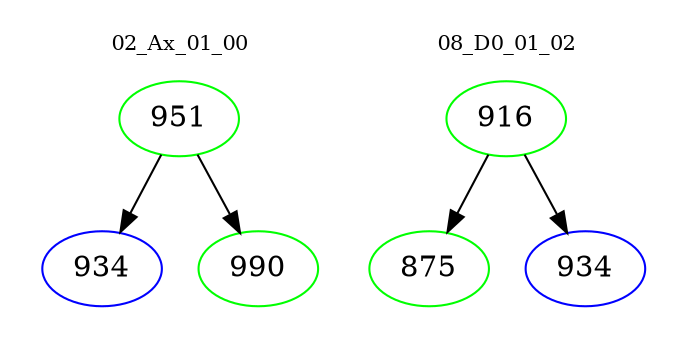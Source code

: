 digraph{
subgraph cluster_0 {
color = white
label = "02_Ax_01_00";
fontsize=10;
T0_951 [label="951", color="green"]
T0_951 -> T0_934 [color="black"]
T0_934 [label="934", color="blue"]
T0_951 -> T0_990 [color="black"]
T0_990 [label="990", color="green"]
}
subgraph cluster_1 {
color = white
label = "08_D0_01_02";
fontsize=10;
T1_916 [label="916", color="green"]
T1_916 -> T1_875 [color="black"]
T1_875 [label="875", color="green"]
T1_916 -> T1_934 [color="black"]
T1_934 [label="934", color="blue"]
}
}
